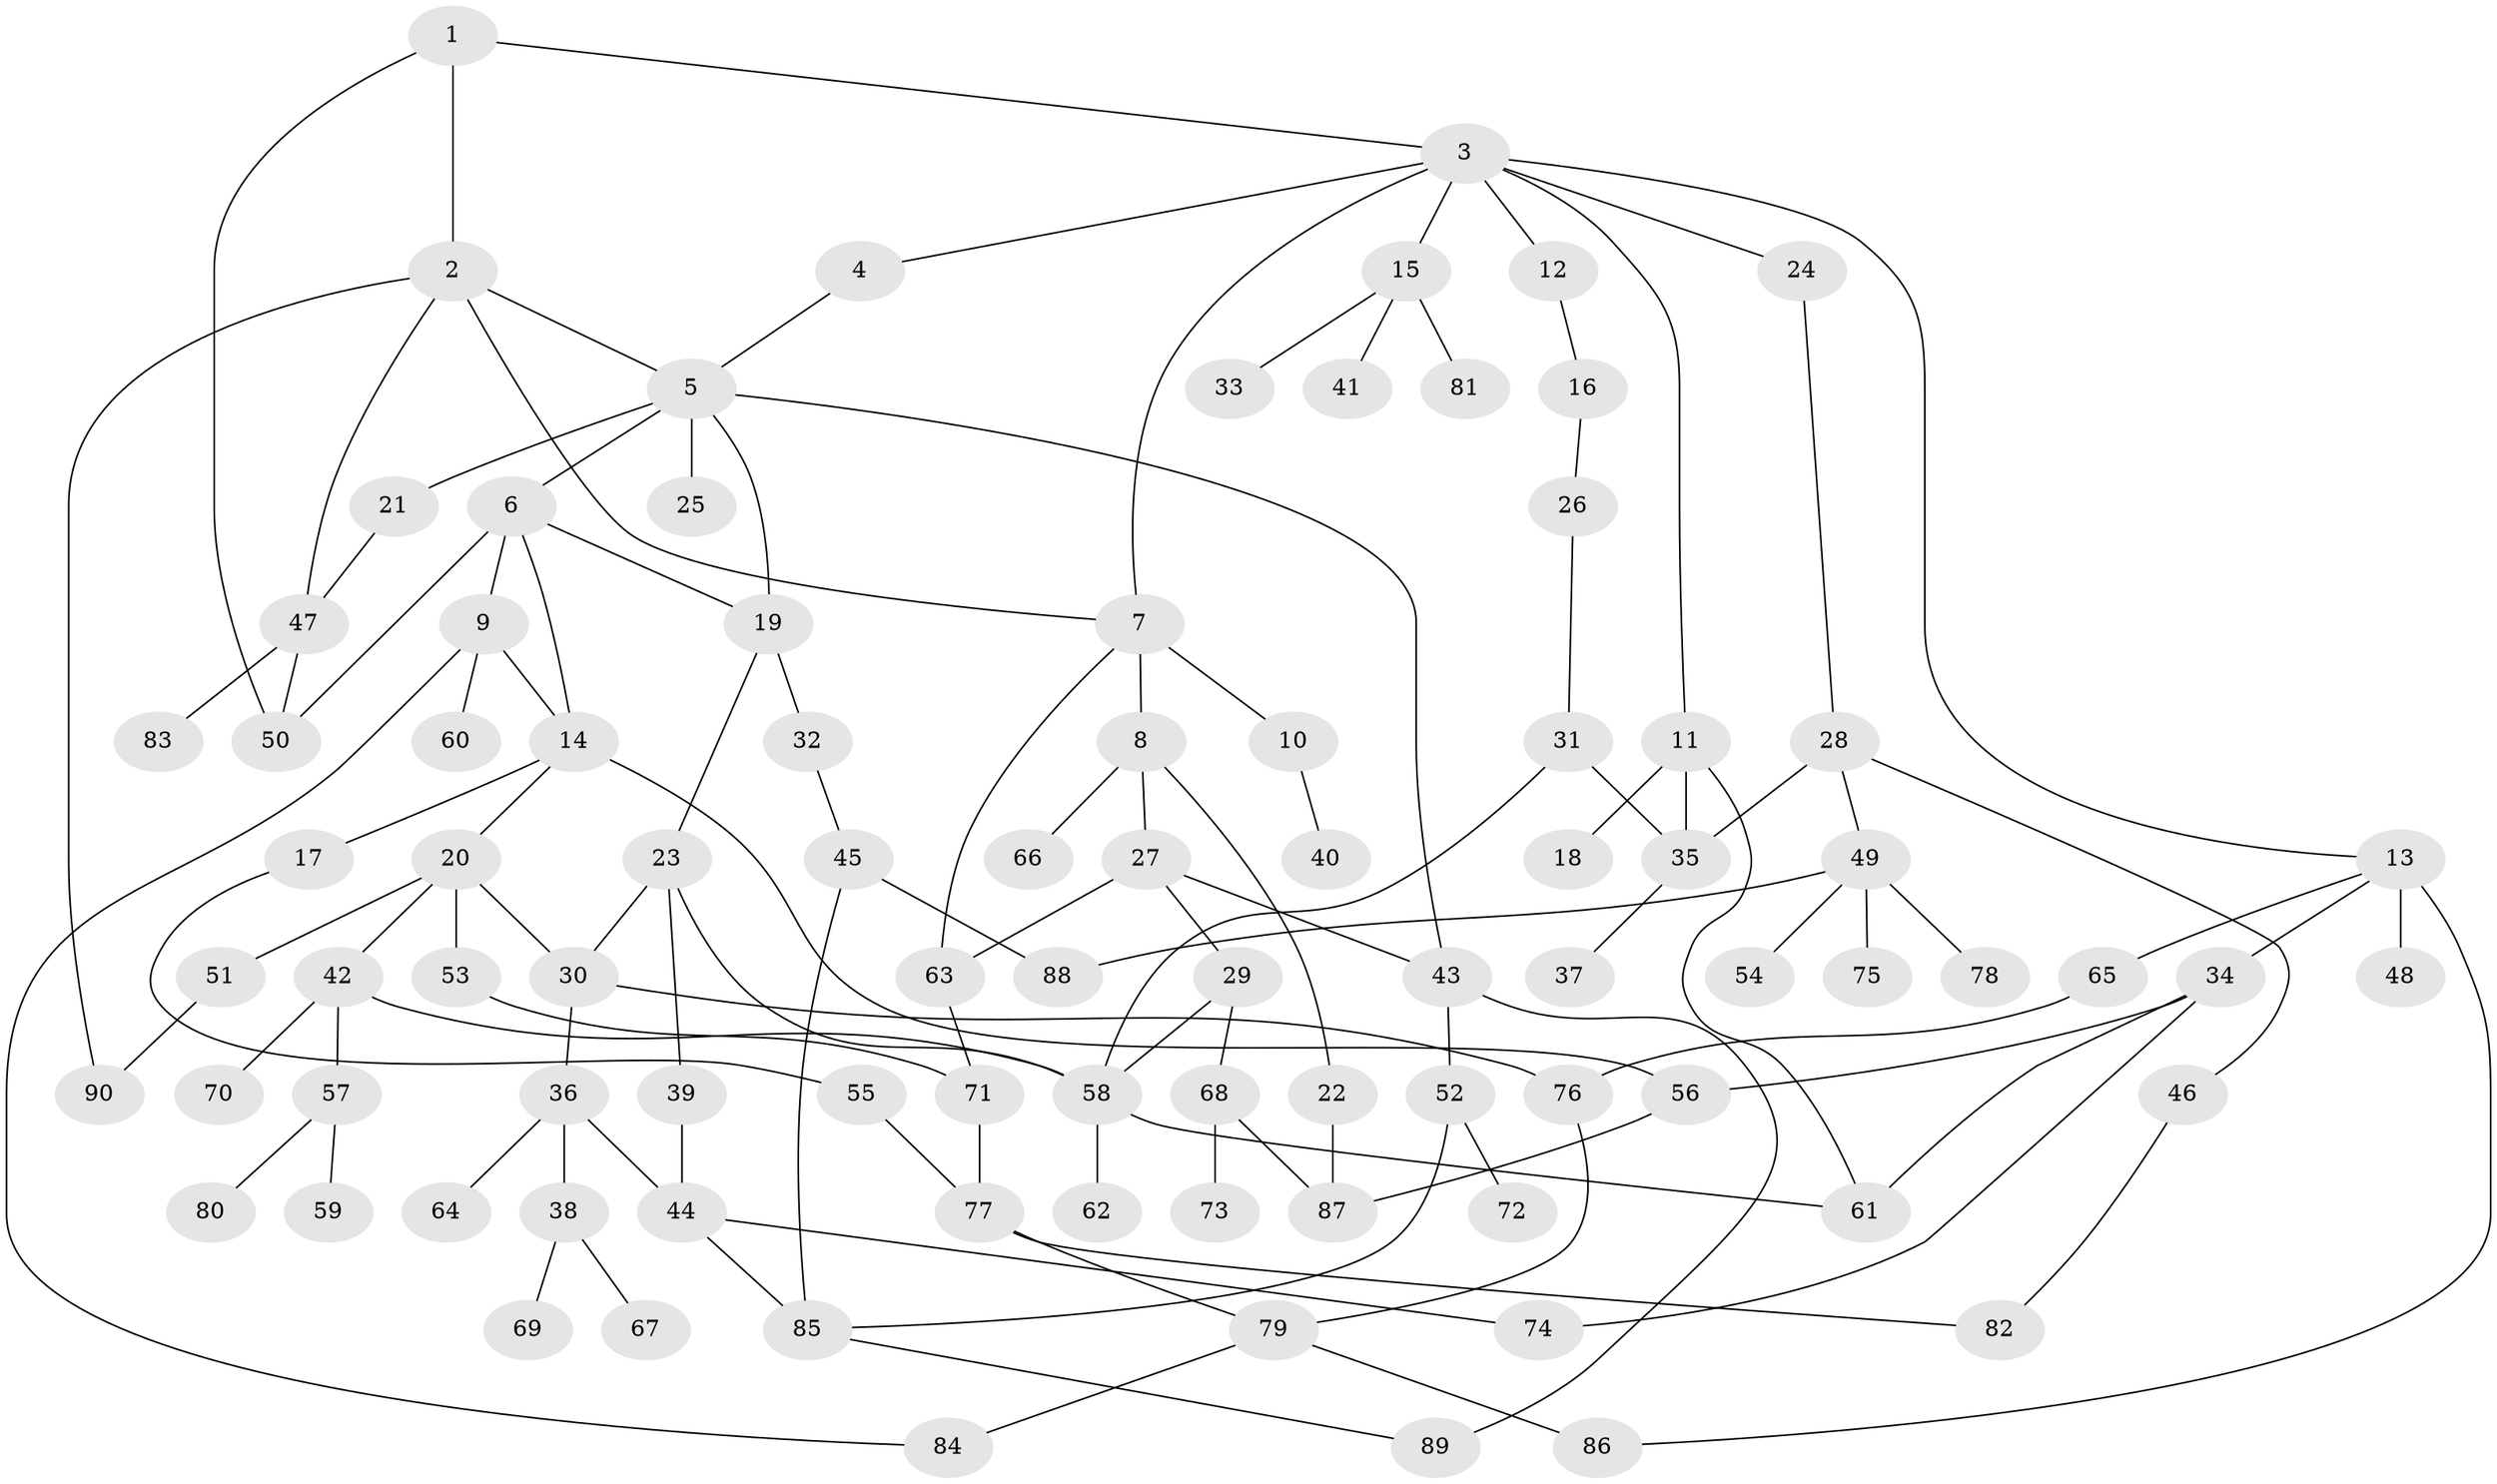 // coarse degree distribution, {9: 0.015873015873015872, 5: 0.09523809523809523, 2: 0.25396825396825395, 6: 0.06349206349206349, 4: 0.20634920634920634, 1: 0.23809523809523808, 7: 0.015873015873015872, 3: 0.1111111111111111}
// Generated by graph-tools (version 1.1) at 2025/51/02/27/25 19:51:37]
// undirected, 90 vertices, 123 edges
graph export_dot {
graph [start="1"]
  node [color=gray90,style=filled];
  1;
  2;
  3;
  4;
  5;
  6;
  7;
  8;
  9;
  10;
  11;
  12;
  13;
  14;
  15;
  16;
  17;
  18;
  19;
  20;
  21;
  22;
  23;
  24;
  25;
  26;
  27;
  28;
  29;
  30;
  31;
  32;
  33;
  34;
  35;
  36;
  37;
  38;
  39;
  40;
  41;
  42;
  43;
  44;
  45;
  46;
  47;
  48;
  49;
  50;
  51;
  52;
  53;
  54;
  55;
  56;
  57;
  58;
  59;
  60;
  61;
  62;
  63;
  64;
  65;
  66;
  67;
  68;
  69;
  70;
  71;
  72;
  73;
  74;
  75;
  76;
  77;
  78;
  79;
  80;
  81;
  82;
  83;
  84;
  85;
  86;
  87;
  88;
  89;
  90;
  1 -- 2;
  1 -- 3;
  1 -- 50;
  2 -- 47;
  2 -- 90;
  2 -- 5;
  2 -- 7;
  3 -- 4;
  3 -- 7;
  3 -- 11;
  3 -- 12;
  3 -- 13;
  3 -- 15;
  3 -- 24;
  4 -- 5;
  5 -- 6;
  5 -- 19;
  5 -- 21;
  5 -- 25;
  5 -- 43;
  6 -- 9;
  6 -- 14;
  6 -- 19;
  6 -- 50;
  7 -- 8;
  7 -- 10;
  7 -- 63;
  8 -- 22;
  8 -- 27;
  8 -- 66;
  9 -- 60;
  9 -- 14;
  9 -- 84;
  10 -- 40;
  11 -- 18;
  11 -- 35;
  11 -- 61;
  12 -- 16;
  13 -- 34;
  13 -- 48;
  13 -- 65;
  13 -- 86;
  14 -- 17;
  14 -- 20;
  14 -- 56;
  15 -- 33;
  15 -- 41;
  15 -- 81;
  16 -- 26;
  17 -- 55;
  19 -- 23;
  19 -- 32;
  20 -- 42;
  20 -- 51;
  20 -- 53;
  20 -- 30;
  21 -- 47;
  22 -- 87;
  23 -- 30;
  23 -- 39;
  23 -- 58;
  24 -- 28;
  26 -- 31;
  27 -- 29;
  27 -- 63;
  27 -- 43;
  28 -- 46;
  28 -- 49;
  28 -- 35;
  29 -- 58;
  29 -- 68;
  30 -- 36;
  30 -- 76;
  31 -- 58;
  31 -- 35;
  32 -- 45;
  34 -- 56;
  34 -- 61;
  34 -- 74;
  35 -- 37;
  36 -- 38;
  36 -- 64;
  36 -- 44;
  38 -- 67;
  38 -- 69;
  39 -- 44;
  42 -- 57;
  42 -- 70;
  42 -- 58;
  43 -- 52;
  43 -- 89;
  44 -- 74;
  44 -- 85;
  45 -- 85;
  45 -- 88;
  46 -- 82;
  47 -- 83;
  47 -- 50;
  49 -- 54;
  49 -- 75;
  49 -- 78;
  49 -- 88;
  51 -- 90;
  52 -- 72;
  52 -- 85;
  53 -- 71;
  55 -- 77;
  56 -- 87;
  57 -- 59;
  57 -- 80;
  58 -- 61;
  58 -- 62;
  63 -- 71;
  65 -- 76;
  68 -- 73;
  68 -- 87;
  71 -- 77;
  76 -- 79;
  77 -- 79;
  77 -- 82;
  79 -- 84;
  79 -- 86;
  85 -- 89;
}
